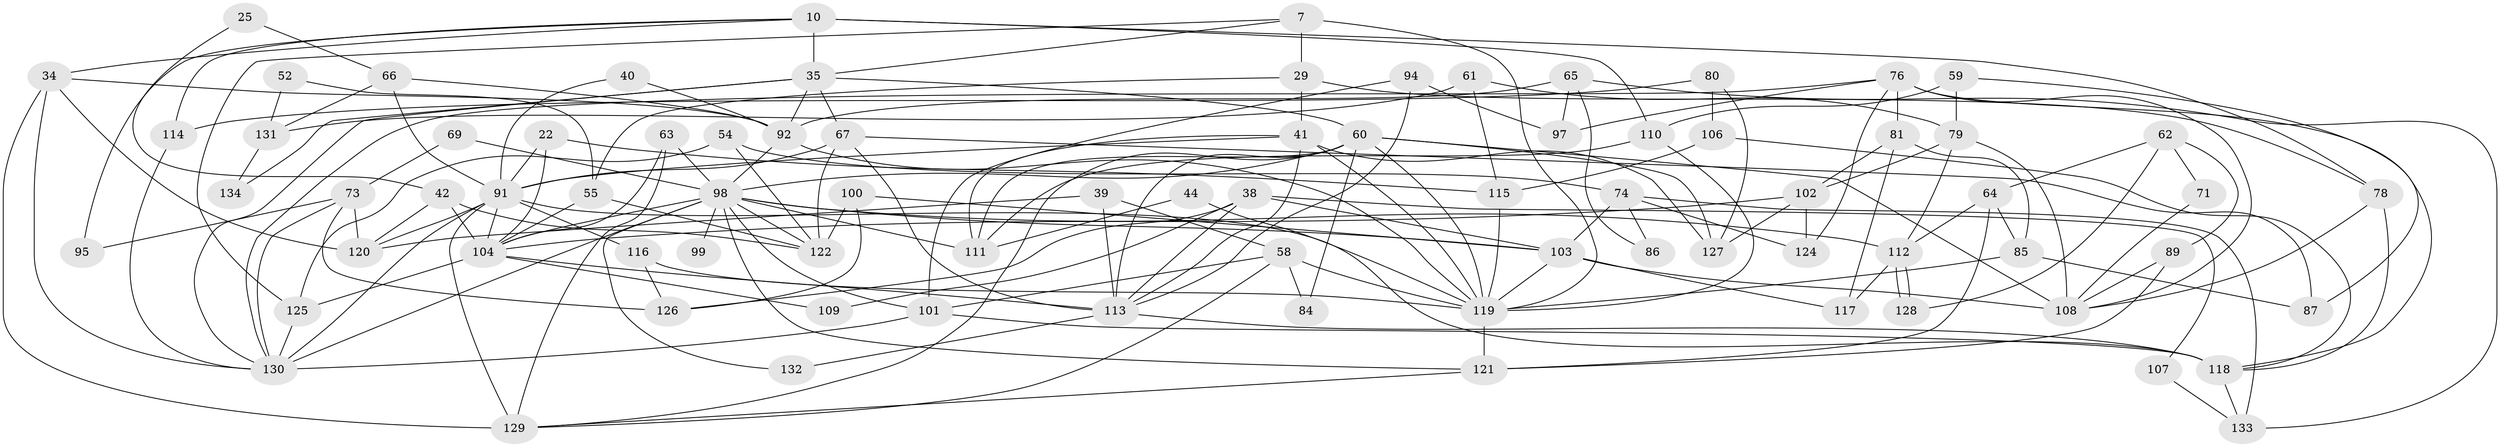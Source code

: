 // original degree distribution, {3: 0.26865671641791045, 2: 0.11940298507462686, 5: 0.14925373134328357, 7: 0.03731343283582089, 6: 0.07462686567164178, 4: 0.3283582089552239, 8: 0.014925373134328358, 9: 0.007462686567164179}
// Generated by graph-tools (version 1.1) at 2025/53/03/04/25 21:53:59]
// undirected, 80 vertices, 179 edges
graph export_dot {
graph [start="1"]
  node [color=gray90,style=filled];
  7;
  10;
  22 [super="+21"];
  25;
  29;
  34;
  35 [super="+3+13+4"];
  38;
  39;
  40;
  41 [super="+8"];
  42;
  44;
  52;
  54;
  55;
  58 [super="+9"];
  59;
  60 [super="+19+11+50"];
  61;
  62;
  63;
  64;
  65;
  66;
  67;
  69;
  71;
  73;
  74;
  76 [super="+49"];
  78;
  79;
  80;
  81;
  84;
  85;
  86;
  87;
  89;
  91 [super="+23+36+56"];
  92 [super="+20"];
  94;
  95;
  97;
  98 [super="+6+75"];
  99;
  100;
  101 [super="+46"];
  102 [super="+37"];
  103;
  104 [super="+96+30"];
  106;
  107;
  108 [super="+82+24"];
  109;
  110 [super="+26"];
  111 [super="+27"];
  112;
  113 [super="+17+51"];
  114;
  115;
  116;
  117;
  118 [super="+48+72"];
  119 [super="+70+90"];
  120 [super="+105"];
  121 [super="+28"];
  122 [super="+68"];
  124;
  125 [super="+47"];
  126;
  127 [super="+77+93"];
  128;
  129 [super="+33+45"];
  130 [super="+123"];
  131;
  132 [super="+88"];
  133;
  134;
  7 -- 29;
  7 -- 35;
  7 -- 119 [weight=2];
  7 -- 125;
  10 -- 78;
  10 -- 34;
  10 -- 95;
  10 -- 110 [weight=2];
  10 -- 114;
  10 -- 35;
  22 -- 115 [weight=2];
  22 -- 104;
  22 -- 91;
  25 -- 66;
  25 -- 42;
  29 -- 55;
  29 -- 41;
  29 -- 78;
  34 -- 129 [weight=3];
  34 -- 92;
  34 -- 120 [weight=2];
  34 -- 130;
  35 -- 134;
  35 -- 60 [weight=2];
  35 -- 67;
  35 -- 130 [weight=2];
  35 -- 92;
  38 -- 126;
  38 -- 103;
  38 -- 107;
  38 -- 109;
  38 -- 113;
  39 -- 120;
  39 -- 58;
  39 -- 113;
  40 -- 92;
  40 -- 91;
  41 -- 111;
  41 -- 91 [weight=2];
  41 -- 113;
  41 -- 119 [weight=2];
  41 -- 127 [weight=2];
  42 -- 120;
  42 -- 104;
  42 -- 122;
  44 -- 119;
  44 -- 111;
  52 -- 131;
  52 -- 55;
  54 -- 74;
  54 -- 122;
  54 -- 125;
  55 -- 122;
  55 -- 104;
  58 -- 84;
  58 -- 129;
  58 -- 101;
  58 -- 119;
  59 -- 79;
  59 -- 110 [weight=2];
  59 -- 87;
  60 -- 127 [weight=2];
  60 -- 129;
  60 -- 84;
  60 -- 98 [weight=3];
  60 -- 111;
  60 -- 119 [weight=2];
  60 -- 108 [weight=2];
  60 -- 113;
  61 -- 115;
  61 -- 79;
  61 -- 131;
  62 -- 89;
  62 -- 64;
  62 -- 71;
  62 -- 128;
  63 -- 98;
  63 -- 129;
  63 -- 104;
  64 -- 121;
  64 -- 112;
  64 -- 85;
  65 -- 97;
  65 -- 86;
  65 -- 133;
  65 -- 92;
  66 -- 131;
  66 -- 91;
  66 -- 92;
  67 -- 87;
  67 -- 122 [weight=2];
  67 -- 113;
  67 -- 91;
  69 -- 73;
  69 -- 98;
  71 -- 108;
  73 -- 120;
  73 -- 95;
  73 -- 126;
  73 -- 130;
  74 -- 133;
  74 -- 103;
  74 -- 86;
  74 -- 124;
  76 -- 81;
  76 -- 130;
  76 -- 118 [weight=2];
  76 -- 108;
  76 -- 97;
  76 -- 124;
  78 -- 108;
  78 -- 118;
  79 -- 112;
  79 -- 108;
  79 -- 102;
  80 -- 106;
  80 -- 114;
  80 -- 127;
  81 -- 85;
  81 -- 117;
  81 -- 102;
  85 -- 87;
  85 -- 119;
  89 -- 108;
  89 -- 121;
  91 -- 120 [weight=2];
  91 -- 130 [weight=3];
  91 -- 129;
  91 -- 104;
  91 -- 116;
  91 -- 118 [weight=2];
  92 -- 98;
  92 -- 119;
  94 -- 101;
  94 -- 113;
  94 -- 97;
  98 -- 99 [weight=3];
  98 -- 103;
  98 -- 132 [weight=2];
  98 -- 101;
  98 -- 112;
  98 -- 122;
  98 -- 121;
  98 -- 111;
  98 -- 104 [weight=2];
  98 -- 130;
  100 -- 103;
  100 -- 126;
  100 -- 122;
  101 -- 118;
  101 -- 130;
  102 -- 104;
  102 -- 124;
  102 -- 127;
  103 -- 117;
  103 -- 108 [weight=2];
  103 -- 119;
  104 -- 125 [weight=2];
  104 -- 109;
  104 -- 113 [weight=3];
  106 -- 115;
  106 -- 118;
  107 -- 133;
  110 -- 111;
  110 -- 119;
  112 -- 128;
  112 -- 128;
  112 -- 117;
  113 -- 118 [weight=2];
  113 -- 132 [weight=2];
  114 -- 130;
  115 -- 119;
  116 -- 126;
  116 -- 119;
  118 -- 133;
  119 -- 121;
  121 -- 129;
  125 -- 130;
  131 -- 134;
}
